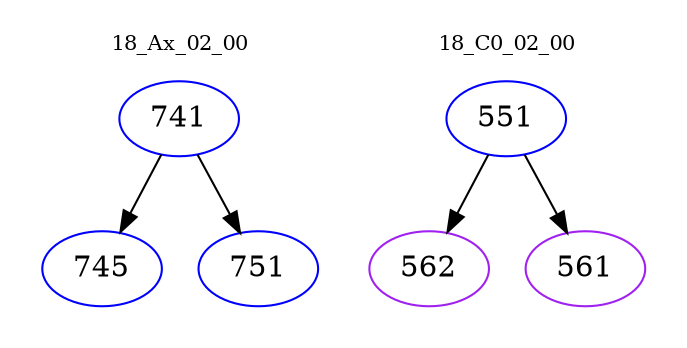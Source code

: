 digraph{
subgraph cluster_0 {
color = white
label = "18_Ax_02_00";
fontsize=10;
T0_741 [label="741", color="blue"]
T0_741 -> T0_745 [color="black"]
T0_745 [label="745", color="blue"]
T0_741 -> T0_751 [color="black"]
T0_751 [label="751", color="blue"]
}
subgraph cluster_1 {
color = white
label = "18_C0_02_00";
fontsize=10;
T1_551 [label="551", color="blue"]
T1_551 -> T1_562 [color="black"]
T1_562 [label="562", color="purple"]
T1_551 -> T1_561 [color="black"]
T1_561 [label="561", color="purple"]
}
}
